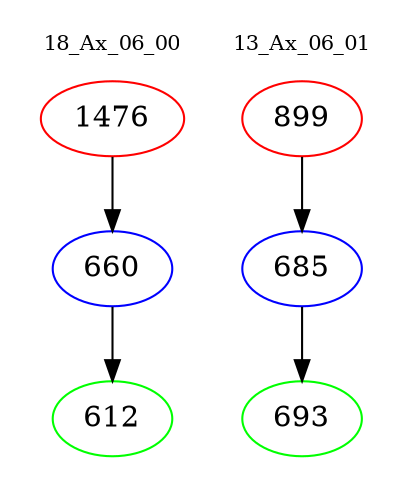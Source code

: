 digraph{
subgraph cluster_0 {
color = white
label = "18_Ax_06_00";
fontsize=10;
T0_1476 [label="1476", color="red"]
T0_1476 -> T0_660 [color="black"]
T0_660 [label="660", color="blue"]
T0_660 -> T0_612 [color="black"]
T0_612 [label="612", color="green"]
}
subgraph cluster_1 {
color = white
label = "13_Ax_06_01";
fontsize=10;
T1_899 [label="899", color="red"]
T1_899 -> T1_685 [color="black"]
T1_685 [label="685", color="blue"]
T1_685 -> T1_693 [color="black"]
T1_693 [label="693", color="green"]
}
}
